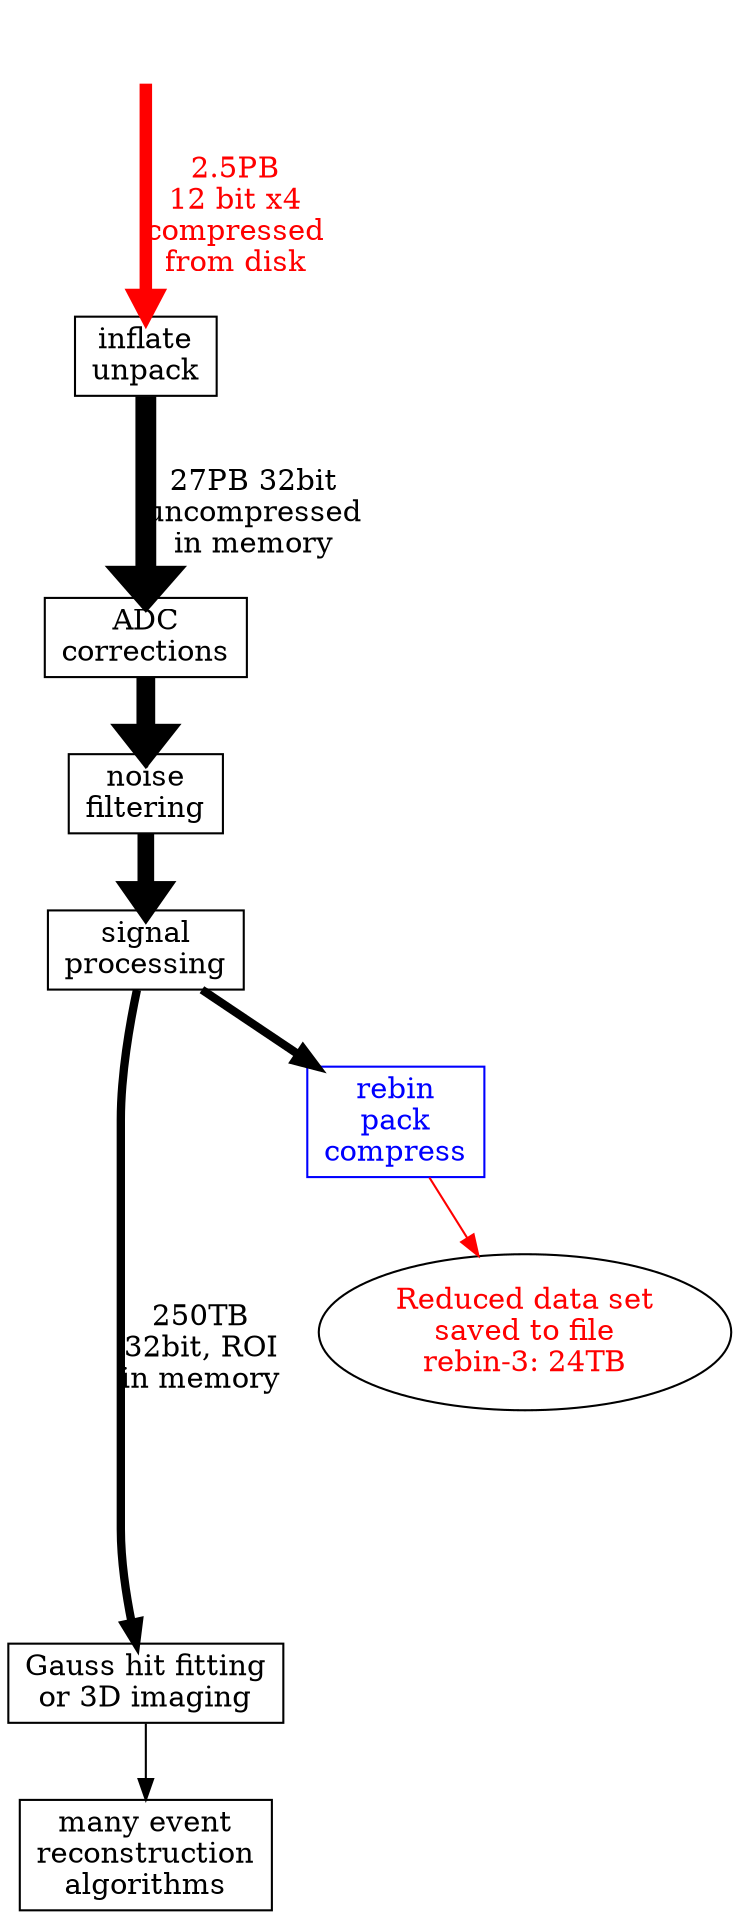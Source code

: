 digraph Offline {
        node[shape=box];
        input[style=invis,pos="0.5,2!"];
        unpack[label="inflate\nunpack",pos="2,2!"];
        adc[label="ADC\ncorrections",pos="4,2!"];
        noise[label="noise\nfiltering",pos="6,2!"];
        sigproc[label="signal\nprocessing",pos="8,2!"];
        hits[label="Gauss hit fitting\nor 3D imaging",pos="10,2!"];
        reco[label="many event\nreconstruction\nalgorithms",pos="12,2!"];
        
        input->unpack[fontcolor=red,label="\n2.5PB\n12 bit x4\ncompressed\nfrom disk",penwidth=6,color=red];
        unpack->adc[label="\n27PB 32bit\nuncompressed\nin memory",penwidth=10];
        adc->noise[penwidth=9];
        noise->sigproc[penwidth=8];
        sigproc->hits[label="\n250TB\n32bit, ROI\nin memory",penwidth=4,style=""];
        hits->reco[penwidth=1];
        
        dr[label="rebin\npack\ncompress",fontcolor=blue,color=blue,pos="8,1!",style=""];
        reduc[fontcolor=red,label="Reduced data set\nsaved to file\nrebin-3: 24TB",shape=ellipse,pos="9,0!",style=""];
        sigproc->dr[penwidth=4,style=""];
        dr->reduc[color=red,fontcolor=red,style=""];

        rd[label="inflate\n(unrebin)",pos="10,1!",style="invis"];
        reduc->rd[color=red,style="invis"];
        rd->hits[penwidth=4,style="invis"];



        //        label="Data reduction by side-effect";
}